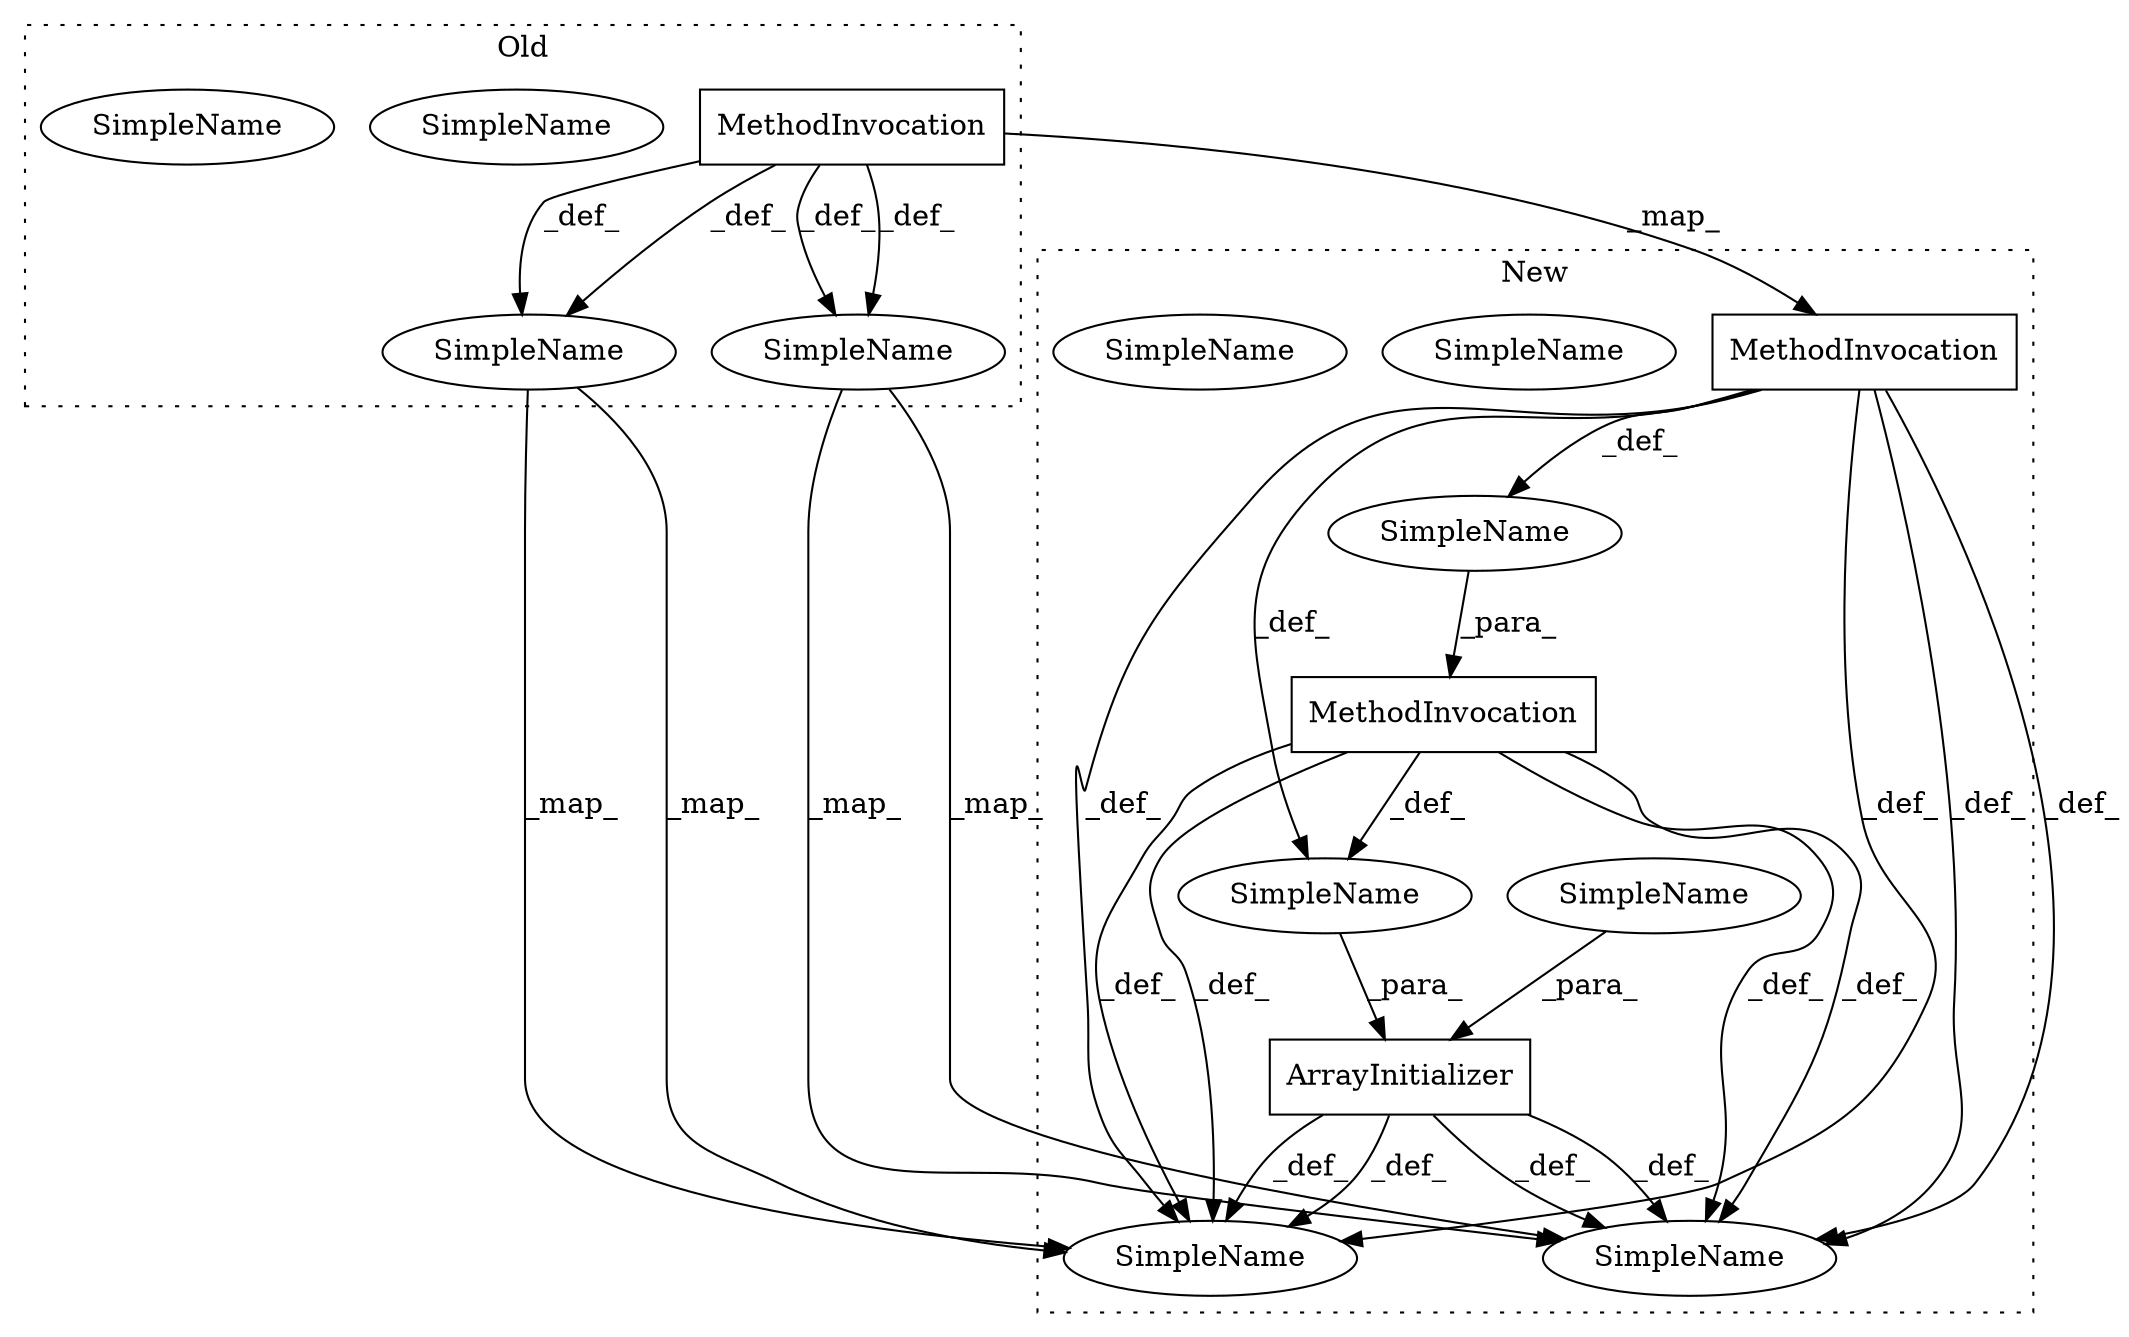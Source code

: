 digraph G {
subgraph cluster0 {
4 [label="MethodInvocation" a="32" s="6066,6072" l="5,1" shape="box"];
8 [label="SimpleName" a="42" s="6083" l="1" shape="ellipse"];
10 [label="SimpleName" a="42" s="6055" l="1" shape="ellipse"];
11 [label="SimpleName" a="42" s="6083" l="1" shape="ellipse"];
13 [label="SimpleName" a="42" s="6055" l="1" shape="ellipse"];
label = "Old";
style="dotted";
}
subgraph cluster1 {
1 [label="ArrayInitializer" a="4" s="6129,6147" l="1,1" shape="box"];
2 [label="MethodInvocation" a="32" s="6136,6142" l="5,1" shape="box"];
3 [label="MethodInvocation" a="32" s="6130,6143" l="4,1" shape="box"];
5 [label="SimpleName" a="42" s="6155" l="1" shape="ellipse"];
6 [label="SimpleName" a="42" s="" l="" shape="ellipse"];
7 [label="SimpleName" a="42" s="6155" l="1" shape="ellipse"];
9 [label="SimpleName" a="42" s="6111" l="1" shape="ellipse"];
12 [label="SimpleName" a="42" s="6111" l="1" shape="ellipse"];
14 [label="SimpleName" a="42" s="" l="" shape="ellipse"];
15 [label="SimpleName" a="42" s="" l="" shape="ellipse"];
label = "New";
style="dotted";
}
1 -> 9 [label="_def_"];
1 -> 5 [label="_def_"];
1 -> 9 [label="_def_"];
1 -> 5 [label="_def_"];
2 -> 15 [label="_def_"];
2 -> 6 [label="_def_"];
2 -> 5 [label="_def_"];
2 -> 9 [label="_def_"];
2 -> 9 [label="_def_"];
2 -> 5 [label="_def_"];
3 -> 9 [label="_def_"];
3 -> 9 [label="_def_"];
3 -> 5 [label="_def_"];
3 -> 6 [label="_def_"];
3 -> 5 [label="_def_"];
4 -> 8 [label="_def_"];
4 -> 13 [label="_def_"];
4 -> 13 [label="_def_"];
4 -> 8 [label="_def_"];
4 -> 2 [label="_map_"];
6 -> 1 [label="_para_"];
8 -> 5 [label="_map_"];
8 -> 5 [label="_map_"];
13 -> 9 [label="_map_"];
13 -> 9 [label="_map_"];
14 -> 1 [label="_para_"];
15 -> 3 [label="_para_"];
}